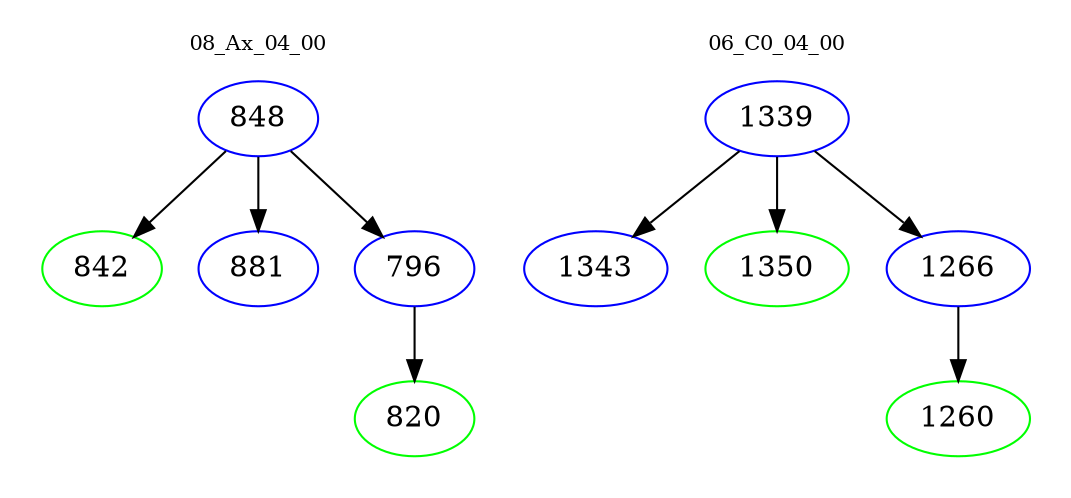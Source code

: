 digraph{
subgraph cluster_0 {
color = white
label = "08_Ax_04_00";
fontsize=10;
T0_848 [label="848", color="blue"]
T0_848 -> T0_842 [color="black"]
T0_842 [label="842", color="green"]
T0_848 -> T0_881 [color="black"]
T0_881 [label="881", color="blue"]
T0_848 -> T0_796 [color="black"]
T0_796 [label="796", color="blue"]
T0_796 -> T0_820 [color="black"]
T0_820 [label="820", color="green"]
}
subgraph cluster_1 {
color = white
label = "06_C0_04_00";
fontsize=10;
T1_1339 [label="1339", color="blue"]
T1_1339 -> T1_1343 [color="black"]
T1_1343 [label="1343", color="blue"]
T1_1339 -> T1_1350 [color="black"]
T1_1350 [label="1350", color="green"]
T1_1339 -> T1_1266 [color="black"]
T1_1266 [label="1266", color="blue"]
T1_1266 -> T1_1260 [color="black"]
T1_1260 [label="1260", color="green"]
}
}
